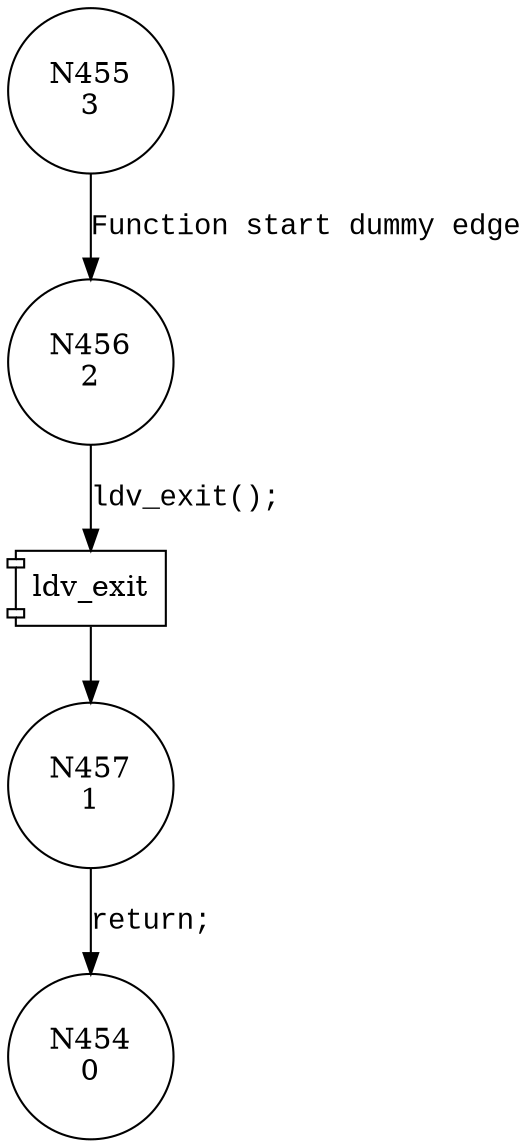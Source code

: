 digraph ldv_exit_5 {
455 [shape="circle" label="N455\n3"]
456 [shape="circle" label="N456\n2"]
457 [shape="circle" label="N457\n1"]
454 [shape="circle" label="N454\n0"]
455 -> 456 [label="Function start dummy edge" fontname="Courier New"]
100020 [shape="component" label="ldv_exit"]
456 -> 100020 [label="ldv_exit();" fontname="Courier New"]
100020 -> 457 [label="" fontname="Courier New"]
457 -> 454 [label="return;" fontname="Courier New"]
}